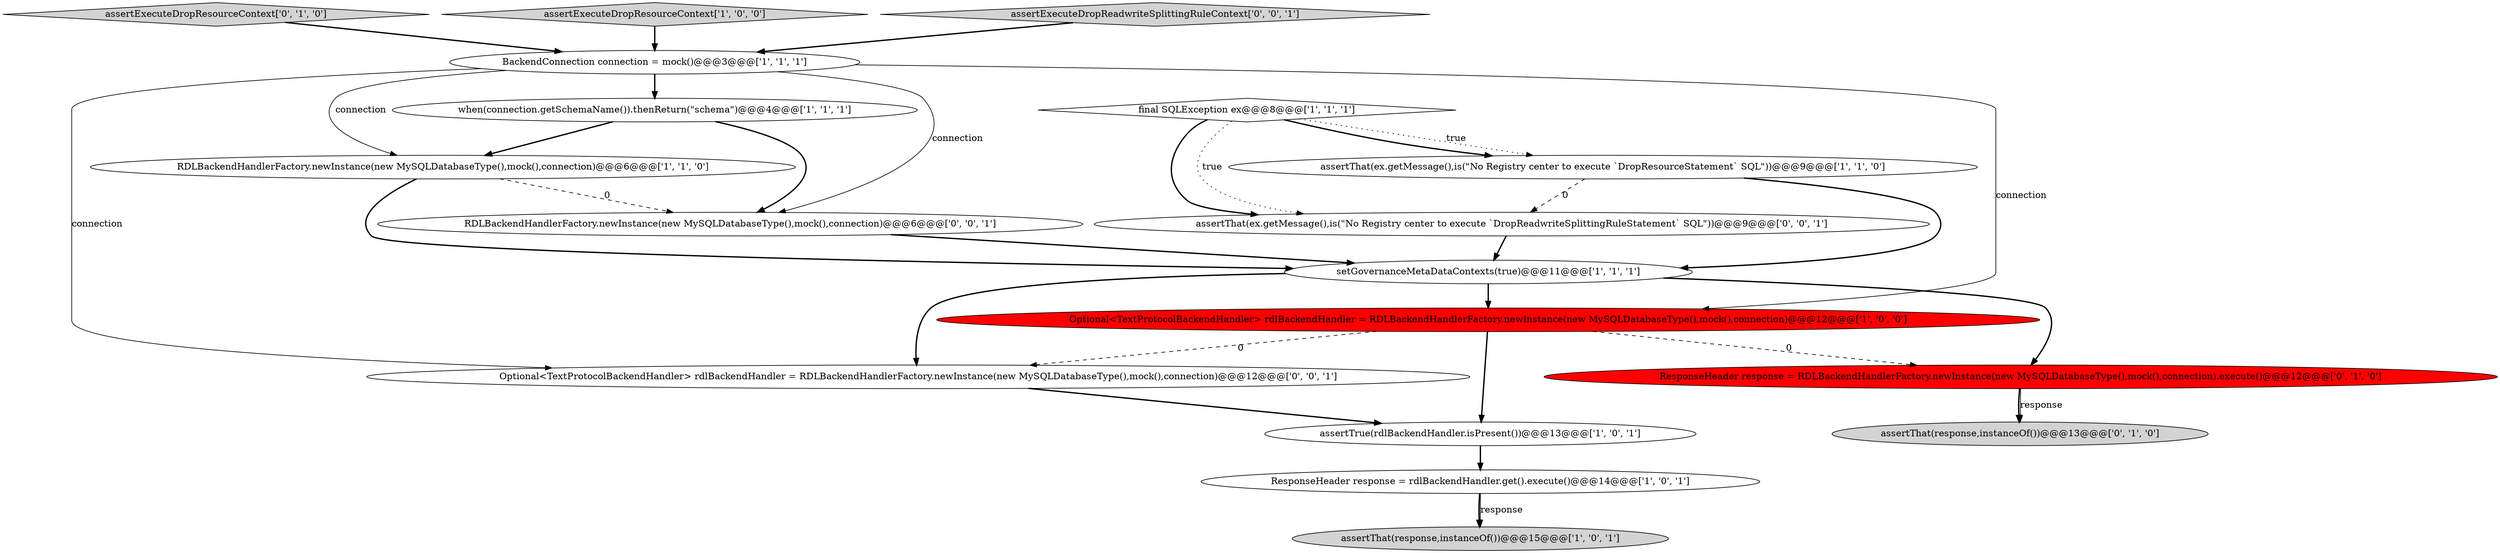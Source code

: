 digraph {
2 [style = filled, label = "final SQLException ex@@@8@@@['1', '1', '1']", fillcolor = white, shape = diamond image = "AAA0AAABBB1BBB"];
4 [style = filled, label = "assertThat(response,instanceOf())@@@15@@@['1', '0', '1']", fillcolor = lightgray, shape = ellipse image = "AAA0AAABBB1BBB"];
8 [style = filled, label = "when(connection.getSchemaName()).thenReturn(\"schema\")@@@4@@@['1', '1', '1']", fillcolor = white, shape = ellipse image = "AAA0AAABBB1BBB"];
10 [style = filled, label = "setGovernanceMetaDataContexts(true)@@@11@@@['1', '1', '1']", fillcolor = white, shape = ellipse image = "AAA0AAABBB1BBB"];
11 [style = filled, label = "assertExecuteDropResourceContext['0', '1', '0']", fillcolor = lightgray, shape = diamond image = "AAA0AAABBB2BBB"];
6 [style = filled, label = "RDLBackendHandlerFactory.newInstance(new MySQLDatabaseType(),mock(),connection)@@@6@@@['1', '1', '0']", fillcolor = white, shape = ellipse image = "AAA0AAABBB1BBB"];
16 [style = filled, label = "RDLBackendHandlerFactory.newInstance(new MySQLDatabaseType(),mock(),connection)@@@6@@@['0', '0', '1']", fillcolor = white, shape = ellipse image = "AAA0AAABBB3BBB"];
3 [style = filled, label = "assertThat(ex.getMessage(),is(\"No Registry center to execute `DropResourceStatement` SQL\"))@@@9@@@['1', '1', '0']", fillcolor = white, shape = ellipse image = "AAA0AAABBB1BBB"];
15 [style = filled, label = "Optional<TextProtocolBackendHandler> rdlBackendHandler = RDLBackendHandlerFactory.newInstance(new MySQLDatabaseType(),mock(),connection)@@@12@@@['0', '0', '1']", fillcolor = white, shape = ellipse image = "AAA0AAABBB3BBB"];
9 [style = filled, label = "assertExecuteDropResourceContext['1', '0', '0']", fillcolor = lightgray, shape = diamond image = "AAA0AAABBB1BBB"];
12 [style = filled, label = "ResponseHeader response = RDLBackendHandlerFactory.newInstance(new MySQLDatabaseType(),mock(),connection).execute()@@@12@@@['0', '1', '0']", fillcolor = red, shape = ellipse image = "AAA1AAABBB2BBB"];
0 [style = filled, label = "Optional<TextProtocolBackendHandler> rdlBackendHandler = RDLBackendHandlerFactory.newInstance(new MySQLDatabaseType(),mock(),connection)@@@12@@@['1', '0', '0']", fillcolor = red, shape = ellipse image = "AAA1AAABBB1BBB"];
17 [style = filled, label = "assertExecuteDropReadwriteSplittingRuleContext['0', '0', '1']", fillcolor = lightgray, shape = diamond image = "AAA0AAABBB3BBB"];
14 [style = filled, label = "assertThat(ex.getMessage(),is(\"No Registry center to execute `DropReadwriteSplittingRuleStatement` SQL\"))@@@9@@@['0', '0', '1']", fillcolor = white, shape = ellipse image = "AAA0AAABBB3BBB"];
13 [style = filled, label = "assertThat(response,instanceOf())@@@13@@@['0', '1', '0']", fillcolor = lightgray, shape = ellipse image = "AAA0AAABBB2BBB"];
1 [style = filled, label = "BackendConnection connection = mock()@@@3@@@['1', '1', '1']", fillcolor = white, shape = ellipse image = "AAA0AAABBB1BBB"];
7 [style = filled, label = "ResponseHeader response = rdlBackendHandler.get().execute()@@@14@@@['1', '0', '1']", fillcolor = white, shape = ellipse image = "AAA0AAABBB1BBB"];
5 [style = filled, label = "assertTrue(rdlBackendHandler.isPresent())@@@13@@@['1', '0', '1']", fillcolor = white, shape = ellipse image = "AAA0AAABBB1BBB"];
2->3 [style = dotted, label="true"];
8->16 [style = bold, label=""];
1->6 [style = solid, label="connection"];
1->8 [style = bold, label=""];
10->15 [style = bold, label=""];
17->1 [style = bold, label=""];
11->1 [style = bold, label=""];
16->10 [style = bold, label=""];
2->3 [style = bold, label=""];
14->10 [style = bold, label=""];
0->15 [style = dashed, label="0"];
8->6 [style = bold, label=""];
7->4 [style = bold, label=""];
0->12 [style = dashed, label="0"];
15->5 [style = bold, label=""];
3->10 [style = bold, label=""];
12->13 [style = bold, label=""];
6->16 [style = dashed, label="0"];
10->12 [style = bold, label=""];
6->10 [style = bold, label=""];
2->14 [style = bold, label=""];
10->0 [style = bold, label=""];
1->15 [style = solid, label="connection"];
5->7 [style = bold, label=""];
2->14 [style = dotted, label="true"];
7->4 [style = solid, label="response"];
3->14 [style = dashed, label="0"];
9->1 [style = bold, label=""];
1->16 [style = solid, label="connection"];
12->13 [style = solid, label="response"];
0->5 [style = bold, label=""];
1->0 [style = solid, label="connection"];
}

